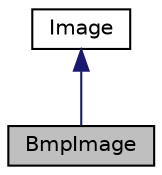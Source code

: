 digraph "BmpImage"
{
 // LATEX_PDF_SIZE
  edge [fontname="Helvetica",fontsize="10",labelfontname="Helvetica",labelfontsize="10"];
  node [fontname="Helvetica",fontsize="10",shape=record];
  Node1 [label="BmpImage",height=0.2,width=0.4,color="black", fillcolor="grey75", style="filled", fontcolor="black",tooltip="A class representing a Bitmap (BMP) image."];
  Node2 -> Node1 [dir="back",color="midnightblue",fontsize="10",style="solid",fontname="Helvetica"];
  Node2 [label="Image",height=0.2,width=0.4,color="black", fillcolor="white", style="filled",URL="$classImage.html",tooltip="Represents an image object."];
}

